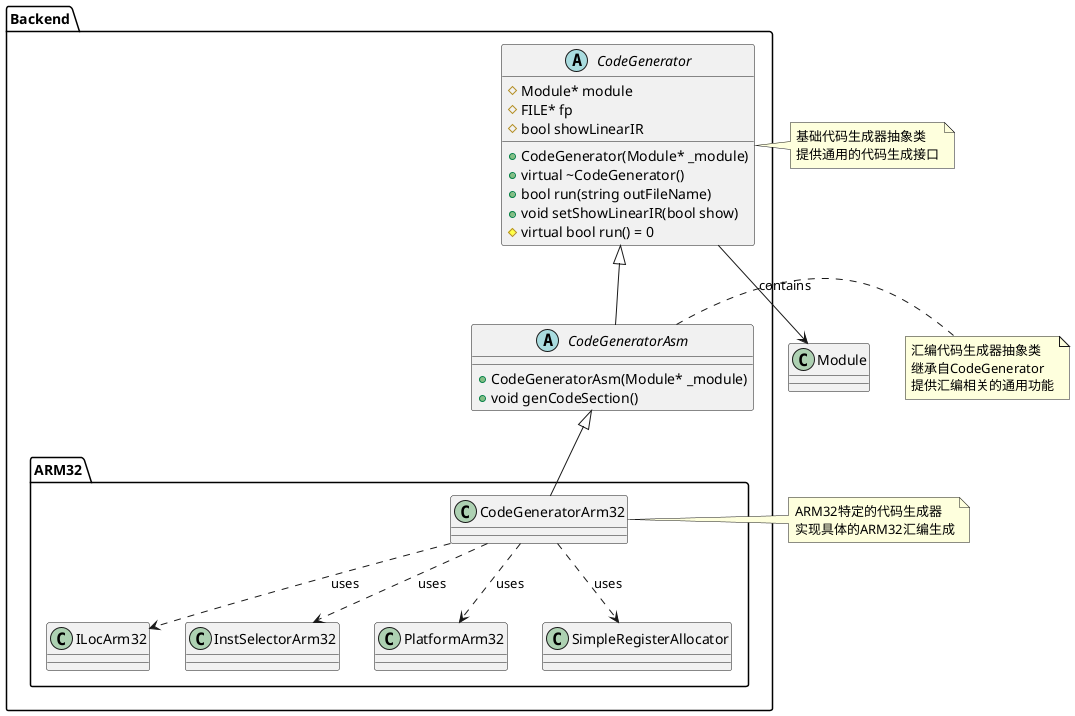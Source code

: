 @startuml Backend Class Diagram

package "Backend" {
    abstract class CodeGenerator {
        # Module* module
        # FILE* fp
        # bool showLinearIR
        + CodeGenerator(Module* _module)
        + virtual ~CodeGenerator()
        + bool run(string outFileName)
        + void setShowLinearIR(bool show)
        # virtual bool run() = 0
    }

    abstract class CodeGeneratorAsm {
        + CodeGeneratorAsm(Module* _module)
        + void genCodeSection()
    }

    package "ARM32" {
        class CodeGeneratorArm32 {
        }

        class ILocArm32 {
        }

        class InstSelectorArm32 {
        }

        class PlatformArm32 {
        }

        class SimpleRegisterAllocator {
        }
    }
}

' 继承关系
CodeGenerator <|-- CodeGeneratorAsm
CodeGeneratorAsm <|-- CodeGeneratorArm32

' 依赖关系
CodeGeneratorArm32 ..> SimpleRegisterAllocator : uses
CodeGeneratorArm32 ..> ILocArm32 : uses
CodeGeneratorArm32 ..> InstSelectorArm32 : uses
CodeGeneratorArm32 ..> PlatformArm32 : uses

' 外部依赖
class Module {
}

CodeGenerator --> Module : contains

note right of CodeGenerator
  基础代码生成器抽象类
  提供通用的代码生成接口
end note

note right of CodeGeneratorAsm
  汇编代码生成器抽象类
  继承自CodeGenerator
  提供汇编相关的通用功能
end note

note right of CodeGeneratorArm32
  ARM32特定的代码生成器
  实现具体的ARM32汇编生成
end note

@enduml